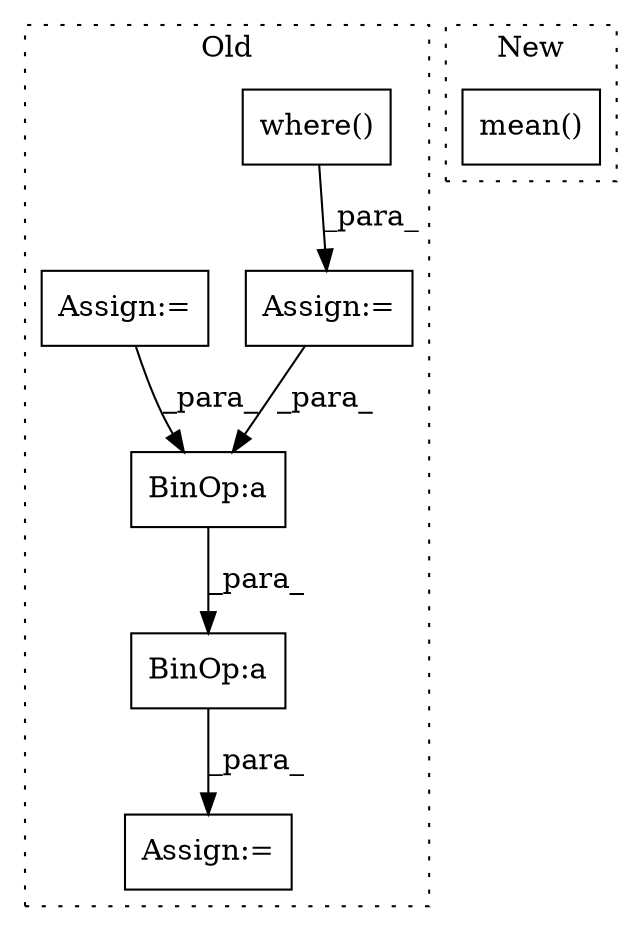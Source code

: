 digraph G {
subgraph cluster0 {
1 [label="where()" a="75" s="1231,1262" l="12,1" shape="box"];
3 [label="Assign:=" a="68" s="1228" l="3" shape="box"];
4 [label="BinOp:a" a="82" s="1777" l="3" shape="box"];
5 [label="BinOp:a" a="82" s="1761" l="3" shape="box"];
6 [label="Assign:=" a="68" s="1862" l="3" shape="box"];
7 [label="Assign:=" a="68" s="1653" l="3" shape="box"];
label = "Old";
style="dotted";
}
subgraph cluster1 {
2 [label="mean()" a="75" s="1232" l="13" shape="box"];
label = "New";
style="dotted";
}
1 -> 3 [label="_para_"];
3 -> 5 [label="_para_"];
4 -> 6 [label="_para_"];
5 -> 4 [label="_para_"];
7 -> 5 [label="_para_"];
}